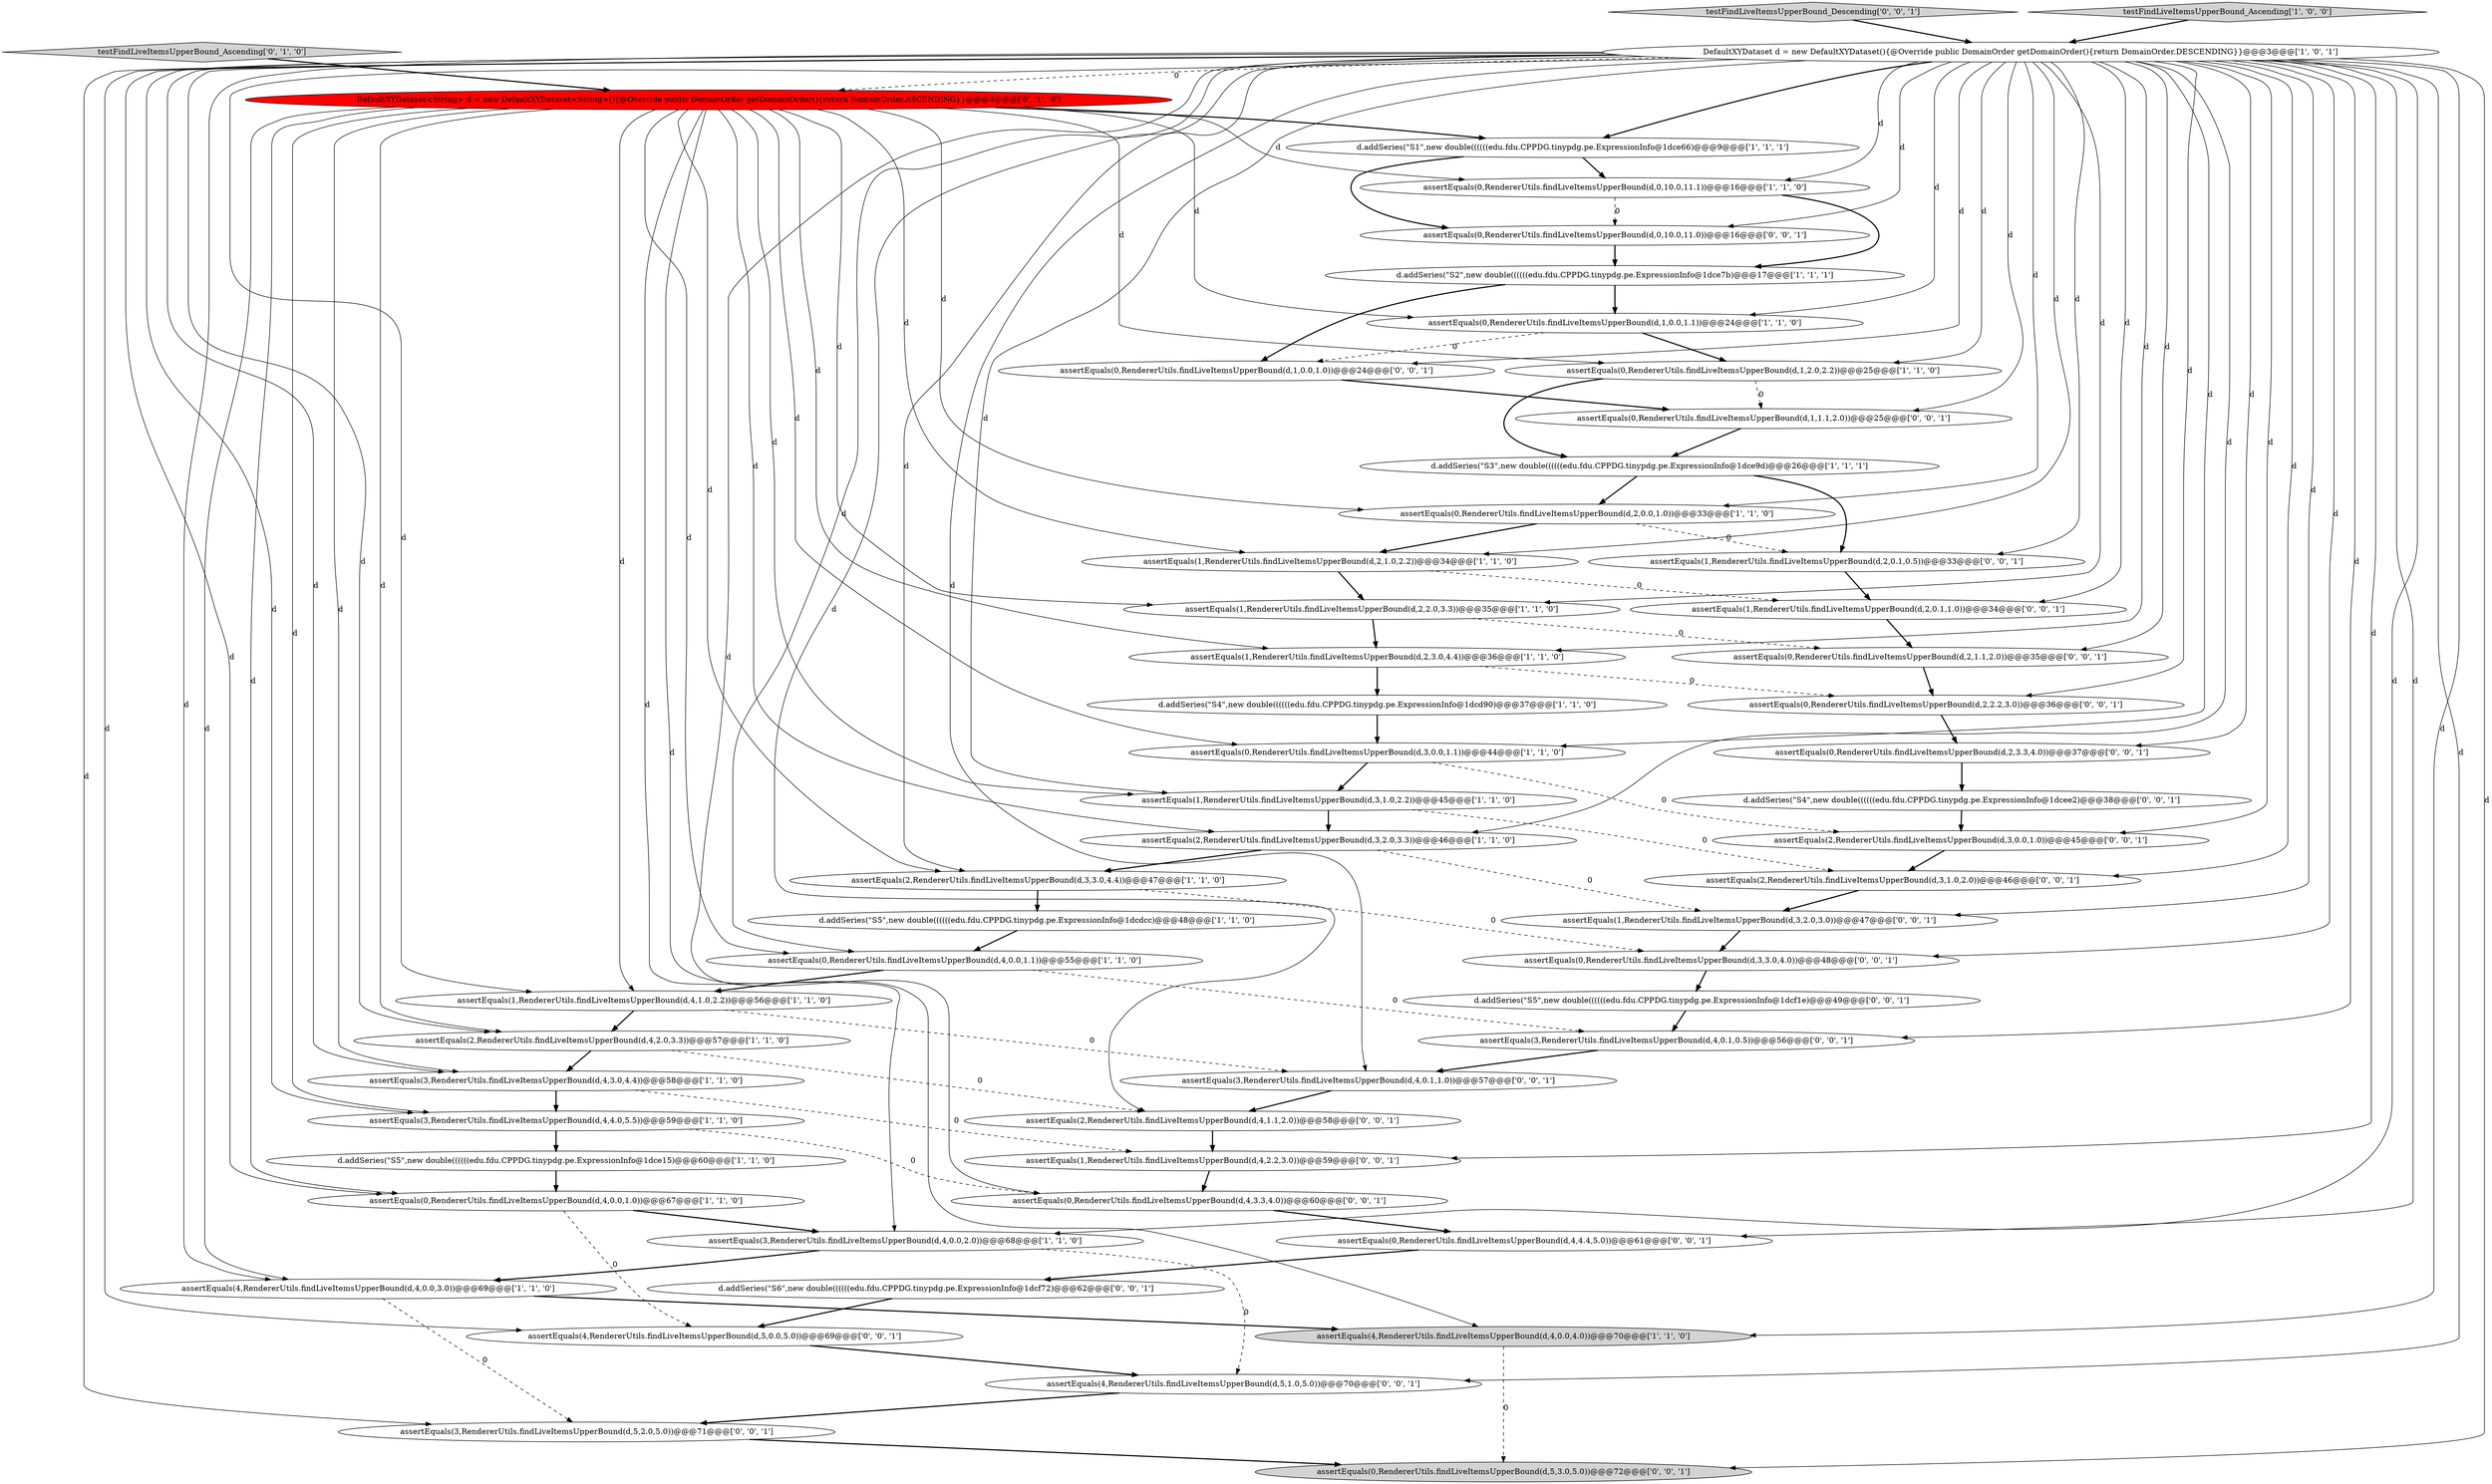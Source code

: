 digraph {
38 [style = filled, label = "assertEquals(0,RendererUtils.findLiveItemsUpperBound(d,4,4.4,5.0))@@@61@@@['0', '0', '1']", fillcolor = white, shape = ellipse image = "AAA0AAABBB3BBB"];
17 [style = filled, label = "d.addSeries(\"S3\",new double((((((edu.fdu.CPPDG.tinypdg.pe.ExpressionInfo@1dce9d)@@@26@@@['1', '1', '1']", fillcolor = white, shape = ellipse image = "AAA0AAABBB1BBB"];
37 [style = filled, label = "assertEquals(0,RendererUtils.findLiveItemsUpperBound(d,1,0.0,1.0))@@@24@@@['0', '0', '1']", fillcolor = white, shape = ellipse image = "AAA0AAABBB3BBB"];
46 [style = filled, label = "d.addSeries(\"S6\",new double((((((edu.fdu.CPPDG.tinypdg.pe.ExpressionInfo@1dcf72)@@@62@@@['0', '0', '1']", fillcolor = white, shape = ellipse image = "AAA0AAABBB3BBB"];
13 [style = filled, label = "assertEquals(4,RendererUtils.findLiveItemsUpperBound(d,4,0.0,3.0))@@@69@@@['1', '1', '0']", fillcolor = white, shape = ellipse image = "AAA0AAABBB1BBB"];
3 [style = filled, label = "assertEquals(1,RendererUtils.findLiveItemsUpperBound(d,3,1.0,2.2))@@@45@@@['1', '1', '0']", fillcolor = white, shape = ellipse image = "AAA0AAABBB1BBB"];
54 [style = filled, label = "d.addSeries(\"S4\",new double((((((edu.fdu.CPPDG.tinypdg.pe.ExpressionInfo@1dcee2)@@@38@@@['0', '0', '1']", fillcolor = white, shape = ellipse image = "AAA0AAABBB3BBB"];
50 [style = filled, label = "assertEquals(2,RendererUtils.findLiveItemsUpperBound(d,4,1.1,2.0))@@@58@@@['0', '0', '1']", fillcolor = white, shape = ellipse image = "AAA0AAABBB3BBB"];
35 [style = filled, label = "assertEquals(0,RendererUtils.findLiveItemsUpperBound(d,0,10.0,11.0))@@@16@@@['0', '0', '1']", fillcolor = white, shape = ellipse image = "AAA0AAABBB3BBB"];
10 [style = filled, label = "assertEquals(4,RendererUtils.findLiveItemsUpperBound(d,4,0.0,4.0))@@@70@@@['1', '1', '0']", fillcolor = lightgray, shape = ellipse image = "AAA0AAABBB1BBB"];
11 [style = filled, label = "assertEquals(1,RendererUtils.findLiveItemsUpperBound(d,2,1.0,2.2))@@@34@@@['1', '1', '0']", fillcolor = white, shape = ellipse image = "AAA0AAABBB1BBB"];
45 [style = filled, label = "assertEquals(1,RendererUtils.findLiveItemsUpperBound(d,4,2.2,3.0))@@@59@@@['0', '0', '1']", fillcolor = white, shape = ellipse image = "AAA0AAABBB3BBB"];
2 [style = filled, label = "assertEquals(0,RendererUtils.findLiveItemsUpperBound(d,3,0.0,1.1))@@@44@@@['1', '1', '0']", fillcolor = white, shape = ellipse image = "AAA0AAABBB1BBB"];
19 [style = filled, label = "assertEquals(0,RendererUtils.findLiveItemsUpperBound(d,4,0.0,1.0))@@@67@@@['1', '1', '0']", fillcolor = white, shape = ellipse image = "AAA0AAABBB1BBB"];
33 [style = filled, label = "assertEquals(0,RendererUtils.findLiveItemsUpperBound(d,3,3.0,4.0))@@@48@@@['0', '0', '1']", fillcolor = white, shape = ellipse image = "AAA0AAABBB3BBB"];
47 [style = filled, label = "testFindLiveItemsUpperBound_Descending['0', '0', '1']", fillcolor = lightgray, shape = diamond image = "AAA0AAABBB3BBB"];
53 [style = filled, label = "assertEquals(1,RendererUtils.findLiveItemsUpperBound(d,2,0.1,1.0))@@@34@@@['0', '0', '1']", fillcolor = white, shape = ellipse image = "AAA0AAABBB3BBB"];
0 [style = filled, label = "assertEquals(0,RendererUtils.findLiveItemsUpperBound(d,1,0.0,1.1))@@@24@@@['1', '1', '0']", fillcolor = white, shape = ellipse image = "AAA0AAABBB1BBB"];
44 [style = filled, label = "assertEquals(3,RendererUtils.findLiveItemsUpperBound(d,4,0.1,1.0))@@@57@@@['0', '0', '1']", fillcolor = white, shape = ellipse image = "AAA0AAABBB3BBB"];
1 [style = filled, label = "assertEquals(0,RendererUtils.findLiveItemsUpperBound(d,0,10.0,11.1))@@@16@@@['1', '1', '0']", fillcolor = white, shape = ellipse image = "AAA0AAABBB1BBB"];
6 [style = filled, label = "assertEquals(0,RendererUtils.findLiveItemsUpperBound(d,2,0.0,1.0))@@@33@@@['1', '1', '0']", fillcolor = white, shape = ellipse image = "AAA0AAABBB1BBB"];
9 [style = filled, label = "d.addSeries(\"S5\",new double((((((edu.fdu.CPPDG.tinypdg.pe.ExpressionInfo@1dcdcc)@@@48@@@['1', '1', '0']", fillcolor = white, shape = ellipse image = "AAA0AAABBB1BBB"];
42 [style = filled, label = "assertEquals(0,RendererUtils.findLiveItemsUpperBound(d,1,1.1,2.0))@@@25@@@['0', '0', '1']", fillcolor = white, shape = ellipse image = "AAA0AAABBB3BBB"];
24 [style = filled, label = "d.addSeries(\"S2\",new double((((((edu.fdu.CPPDG.tinypdg.pe.ExpressionInfo@1dce7b)@@@17@@@['1', '1', '1']", fillcolor = white, shape = ellipse image = "AAA0AAABBB1BBB"];
27 [style = filled, label = "assertEquals(0,RendererUtils.findLiveItemsUpperBound(d,4,0.0,1.1))@@@55@@@['1', '1', '0']", fillcolor = white, shape = ellipse image = "AAA0AAABBB1BBB"];
36 [style = filled, label = "assertEquals(4,RendererUtils.findLiveItemsUpperBound(d,5,1.0,5.0))@@@70@@@['0', '0', '1']", fillcolor = white, shape = ellipse image = "AAA0AAABBB3BBB"];
8 [style = filled, label = "assertEquals(3,RendererUtils.findLiveItemsUpperBound(d,4,4.0,5.5))@@@59@@@['1', '1', '0']", fillcolor = white, shape = ellipse image = "AAA0AAABBB1BBB"];
32 [style = filled, label = "assertEquals(3,RendererUtils.findLiveItemsUpperBound(d,5,2.0,5.0))@@@71@@@['0', '0', '1']", fillcolor = white, shape = ellipse image = "AAA0AAABBB3BBB"];
23 [style = filled, label = "d.addSeries(\"S5\",new double((((((edu.fdu.CPPDG.tinypdg.pe.ExpressionInfo@1dce15)@@@60@@@['1', '1', '0']", fillcolor = white, shape = ellipse image = "AAA0AAABBB1BBB"];
31 [style = filled, label = "assertEquals(1,RendererUtils.findLiveItemsUpperBound(d,2,0.1,0.5))@@@33@@@['0', '0', '1']", fillcolor = white, shape = ellipse image = "AAA0AAABBB3BBB"];
5 [style = filled, label = "assertEquals(3,RendererUtils.findLiveItemsUpperBound(d,4,3.0,4.4))@@@58@@@['1', '1', '0']", fillcolor = white, shape = ellipse image = "AAA0AAABBB1BBB"];
12 [style = filled, label = "assertEquals(1,RendererUtils.findLiveItemsUpperBound(d,4,1.0,2.2))@@@56@@@['1', '1', '0']", fillcolor = white, shape = ellipse image = "AAA0AAABBB1BBB"];
7 [style = filled, label = "testFindLiveItemsUpperBound_Ascending['1', '0', '0']", fillcolor = lightgray, shape = diamond image = "AAA0AAABBB1BBB"];
25 [style = filled, label = "assertEquals(1,RendererUtils.findLiveItemsUpperBound(d,2,3.0,4.4))@@@36@@@['1', '1', '0']", fillcolor = white, shape = ellipse image = "AAA0AAABBB1BBB"];
41 [style = filled, label = "assertEquals(0,RendererUtils.findLiveItemsUpperBound(d,2,1.1,2.0))@@@35@@@['0', '0', '1']", fillcolor = white, shape = ellipse image = "AAA0AAABBB3BBB"];
49 [style = filled, label = "assertEquals(1,RendererUtils.findLiveItemsUpperBound(d,3,2.0,3.0))@@@47@@@['0', '0', '1']", fillcolor = white, shape = ellipse image = "AAA0AAABBB3BBB"];
52 [style = filled, label = "assertEquals(0,RendererUtils.findLiveItemsUpperBound(d,5,3.0,5.0))@@@72@@@['0', '0', '1']", fillcolor = lightgray, shape = ellipse image = "AAA0AAABBB3BBB"];
22 [style = filled, label = "assertEquals(1,RendererUtils.findLiveItemsUpperBound(d,2,2.0,3.3))@@@35@@@['1', '1', '0']", fillcolor = white, shape = ellipse image = "AAA0AAABBB1BBB"];
55 [style = filled, label = "assertEquals(4,RendererUtils.findLiveItemsUpperBound(d,5,0.0,5.0))@@@69@@@['0', '0', '1']", fillcolor = white, shape = ellipse image = "AAA0AAABBB3BBB"];
39 [style = filled, label = "assertEquals(2,RendererUtils.findLiveItemsUpperBound(d,3,1.0,2.0))@@@46@@@['0', '0', '1']", fillcolor = white, shape = ellipse image = "AAA0AAABBB3BBB"];
48 [style = filled, label = "assertEquals(2,RendererUtils.findLiveItemsUpperBound(d,3,0.0,1.0))@@@45@@@['0', '0', '1']", fillcolor = white, shape = ellipse image = "AAA0AAABBB3BBB"];
43 [style = filled, label = "assertEquals(0,RendererUtils.findLiveItemsUpperBound(d,2,2.2,3.0))@@@36@@@['0', '0', '1']", fillcolor = white, shape = ellipse image = "AAA0AAABBB3BBB"];
20 [style = filled, label = "assertEquals(2,RendererUtils.findLiveItemsUpperBound(d,3,3.0,4.4))@@@47@@@['1', '1', '0']", fillcolor = white, shape = ellipse image = "AAA0AAABBB1BBB"];
29 [style = filled, label = "DefaultXYDataset<String> d = new DefaultXYDataset<String>(){@Override public DomainOrder getDomainOrder(){return DomainOrder.ASCENDING}}@@@3@@@['0', '1', '0']", fillcolor = red, shape = ellipse image = "AAA1AAABBB2BBB"];
14 [style = filled, label = "assertEquals(0,RendererUtils.findLiveItemsUpperBound(d,1,2.0,2.2))@@@25@@@['1', '1', '0']", fillcolor = white, shape = ellipse image = "AAA0AAABBB1BBB"];
40 [style = filled, label = "d.addSeries(\"S5\",new double((((((edu.fdu.CPPDG.tinypdg.pe.ExpressionInfo@1dcf1e)@@@49@@@['0', '0', '1']", fillcolor = white, shape = ellipse image = "AAA0AAABBB3BBB"];
16 [style = filled, label = "assertEquals(2,RendererUtils.findLiveItemsUpperBound(d,4,2.0,3.3))@@@57@@@['1', '1', '0']", fillcolor = white, shape = ellipse image = "AAA0AAABBB1BBB"];
26 [style = filled, label = "assertEquals(3,RendererUtils.findLiveItemsUpperBound(d,4,0.0,2.0))@@@68@@@['1', '1', '0']", fillcolor = white, shape = ellipse image = "AAA0AAABBB1BBB"];
18 [style = filled, label = "assertEquals(2,RendererUtils.findLiveItemsUpperBound(d,3,2.0,3.3))@@@46@@@['1', '1', '0']", fillcolor = white, shape = ellipse image = "AAA0AAABBB1BBB"];
34 [style = filled, label = "assertEquals(3,RendererUtils.findLiveItemsUpperBound(d,4,0.1,0.5))@@@56@@@['0', '0', '1']", fillcolor = white, shape = ellipse image = "AAA0AAABBB3BBB"];
21 [style = filled, label = "DefaultXYDataset d = new DefaultXYDataset(){@Override public DomainOrder getDomainOrder(){return DomainOrder.DESCENDING}}@@@3@@@['1', '0', '1']", fillcolor = white, shape = ellipse image = "AAA0AAABBB1BBB"];
30 [style = filled, label = "assertEquals(0,RendererUtils.findLiveItemsUpperBound(d,4,3.3,4.0))@@@60@@@['0', '0', '1']", fillcolor = white, shape = ellipse image = "AAA0AAABBB3BBB"];
4 [style = filled, label = "d.addSeries(\"S1\",new double((((((edu.fdu.CPPDG.tinypdg.pe.ExpressionInfo@1dce66)@@@9@@@['1', '1', '1']", fillcolor = white, shape = ellipse image = "AAA0AAABBB1BBB"];
28 [style = filled, label = "testFindLiveItemsUpperBound_Ascending['0', '1', '0']", fillcolor = lightgray, shape = diamond image = "AAA0AAABBB2BBB"];
51 [style = filled, label = "assertEquals(0,RendererUtils.findLiveItemsUpperBound(d,2,3.3,4.0))@@@37@@@['0', '0', '1']", fillcolor = white, shape = ellipse image = "AAA0AAABBB3BBB"];
15 [style = filled, label = "d.addSeries(\"S4\",new double((((((edu.fdu.CPPDG.tinypdg.pe.ExpressionInfo@1dcd90)@@@37@@@['1', '1', '0']", fillcolor = white, shape = ellipse image = "AAA0AAABBB1BBB"];
21->55 [style = solid, label="d"];
11->53 [style = dashed, label="0"];
55->36 [style = bold, label=""];
20->9 [style = bold, label=""];
32->52 [style = bold, label=""];
29->5 [style = solid, label="d"];
21->37 [style = solid, label="d"];
29->26 [style = solid, label="d"];
14->17 [style = bold, label=""];
25->43 [style = dashed, label="0"];
21->12 [style = solid, label="d"];
18->49 [style = dashed, label="0"];
45->30 [style = bold, label=""];
29->12 [style = solid, label="d"];
48->39 [style = bold, label=""];
21->53 [style = solid, label="d"];
3->18 [style = bold, label=""];
21->16 [style = solid, label="d"];
29->3 [style = solid, label="d"];
0->14 [style = bold, label=""];
6->11 [style = bold, label=""];
53->41 [style = bold, label=""];
21->5 [style = solid, label="d"];
39->49 [style = bold, label=""];
50->45 [style = bold, label=""];
21->8 [style = solid, label="d"];
12->44 [style = dashed, label="0"];
25->15 [style = bold, label=""];
8->30 [style = dashed, label="0"];
21->29 [style = dashed, label="0"];
21->0 [style = solid, label="d"];
22->41 [style = dashed, label="0"];
22->25 [style = bold, label=""];
8->23 [style = bold, label=""];
27->12 [style = bold, label=""];
51->54 [style = bold, label=""];
24->0 [style = bold, label=""];
3->39 [style = dashed, label="0"];
21->25 [style = solid, label="d"];
29->10 [style = solid, label="d"];
43->51 [style = bold, label=""];
21->22 [style = solid, label="d"];
29->25 [style = solid, label="d"];
21->32 [style = solid, label="d"];
6->31 [style = dashed, label="0"];
44->50 [style = bold, label=""];
40->34 [style = bold, label=""];
21->51 [style = solid, label="d"];
26->13 [style = bold, label=""];
13->32 [style = dashed, label="0"];
29->14 [style = solid, label="d"];
18->20 [style = bold, label=""];
2->48 [style = dashed, label="0"];
29->0 [style = solid, label="d"];
29->2 [style = solid, label="d"];
21->11 [style = solid, label="d"];
21->52 [style = solid, label="d"];
5->45 [style = dashed, label="0"];
19->26 [style = bold, label=""];
21->10 [style = solid, label="d"];
31->53 [style = bold, label=""];
14->42 [style = dashed, label="0"];
29->16 [style = solid, label="d"];
38->46 [style = bold, label=""];
19->55 [style = dashed, label="0"];
20->33 [style = dashed, label="0"];
21->39 [style = solid, label="d"];
21->42 [style = solid, label="d"];
41->43 [style = bold, label=""];
21->38 [style = solid, label="d"];
21->4 [style = bold, label=""];
13->10 [style = bold, label=""];
28->29 [style = bold, label=""];
29->22 [style = solid, label="d"];
1->35 [style = dashed, label="0"];
17->6 [style = bold, label=""];
29->18 [style = solid, label="d"];
2->3 [style = bold, label=""];
21->20 [style = solid, label="d"];
21->19 [style = solid, label="d"];
21->50 [style = solid, label="d"];
35->24 [style = bold, label=""];
21->6 [style = solid, label="d"];
29->19 [style = solid, label="d"];
9->27 [style = bold, label=""];
10->52 [style = dashed, label="0"];
21->18 [style = solid, label="d"];
21->31 [style = solid, label="d"];
21->2 [style = solid, label="d"];
21->34 [style = solid, label="d"];
21->3 [style = solid, label="d"];
21->26 [style = solid, label="d"];
23->19 [style = bold, label=""];
29->13 [style = solid, label="d"];
34->44 [style = bold, label=""];
11->22 [style = bold, label=""];
16->5 [style = bold, label=""];
29->27 [style = solid, label="d"];
4->1 [style = bold, label=""];
47->21 [style = bold, label=""];
21->49 [style = solid, label="d"];
21->14 [style = solid, label="d"];
37->42 [style = bold, label=""];
46->55 [style = bold, label=""];
5->8 [style = bold, label=""];
30->38 [style = bold, label=""];
4->35 [style = bold, label=""];
15->2 [style = bold, label=""];
29->4 [style = bold, label=""];
0->37 [style = dashed, label="0"];
21->44 [style = solid, label="d"];
21->43 [style = solid, label="d"];
21->35 [style = solid, label="d"];
29->6 [style = solid, label="d"];
21->33 [style = solid, label="d"];
21->30 [style = solid, label="d"];
17->31 [style = bold, label=""];
42->17 [style = bold, label=""];
21->41 [style = solid, label="d"];
36->32 [style = bold, label=""];
54->48 [style = bold, label=""];
12->16 [style = bold, label=""];
29->8 [style = solid, label="d"];
21->13 [style = solid, label="d"];
33->40 [style = bold, label=""];
1->24 [style = bold, label=""];
21->1 [style = solid, label="d"];
21->27 [style = solid, label="d"];
24->37 [style = bold, label=""];
49->33 [style = bold, label=""];
16->50 [style = dashed, label="0"];
21->36 [style = solid, label="d"];
29->11 [style = solid, label="d"];
7->21 [style = bold, label=""];
21->45 [style = solid, label="d"];
26->36 [style = dashed, label="0"];
29->20 [style = solid, label="d"];
21->48 [style = solid, label="d"];
27->34 [style = dashed, label="0"];
29->1 [style = solid, label="d"];
}
